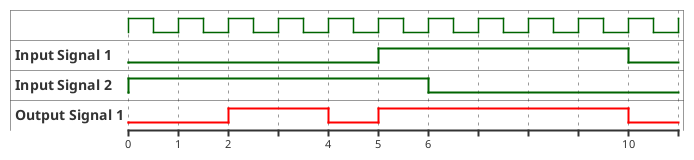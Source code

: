 {
  "sha1": "aqcedkd089y7zbsokhny1todpx8m9sl",
  "insertion": {
    "when": "2024-05-30T20:48:21.930Z",
    "url": "https://forum.plantuml.net/15873/style-timing-allow-stereotype-on-timing-diagram",
    "user": "plantuml@gmail.com"
  }
}
@startuml
<style>
timingDiagram {
  .red {
    LineColor red
  }
}
</style>
clock clk with period 1
binary "Input Signal 1"  as IS1
binary "Input Signal 2"  as IS2
binary "Output Signal 1" as OS1 <<red>>

@0
IS1 is low
IS2 is high
OS1 is low
@2
OS1 is high
@4
OS1 is low
@5
IS1 is high
OS1 is high
@6
IS2 is low
@10
IS1 is low
OS1 is low
@enduml
